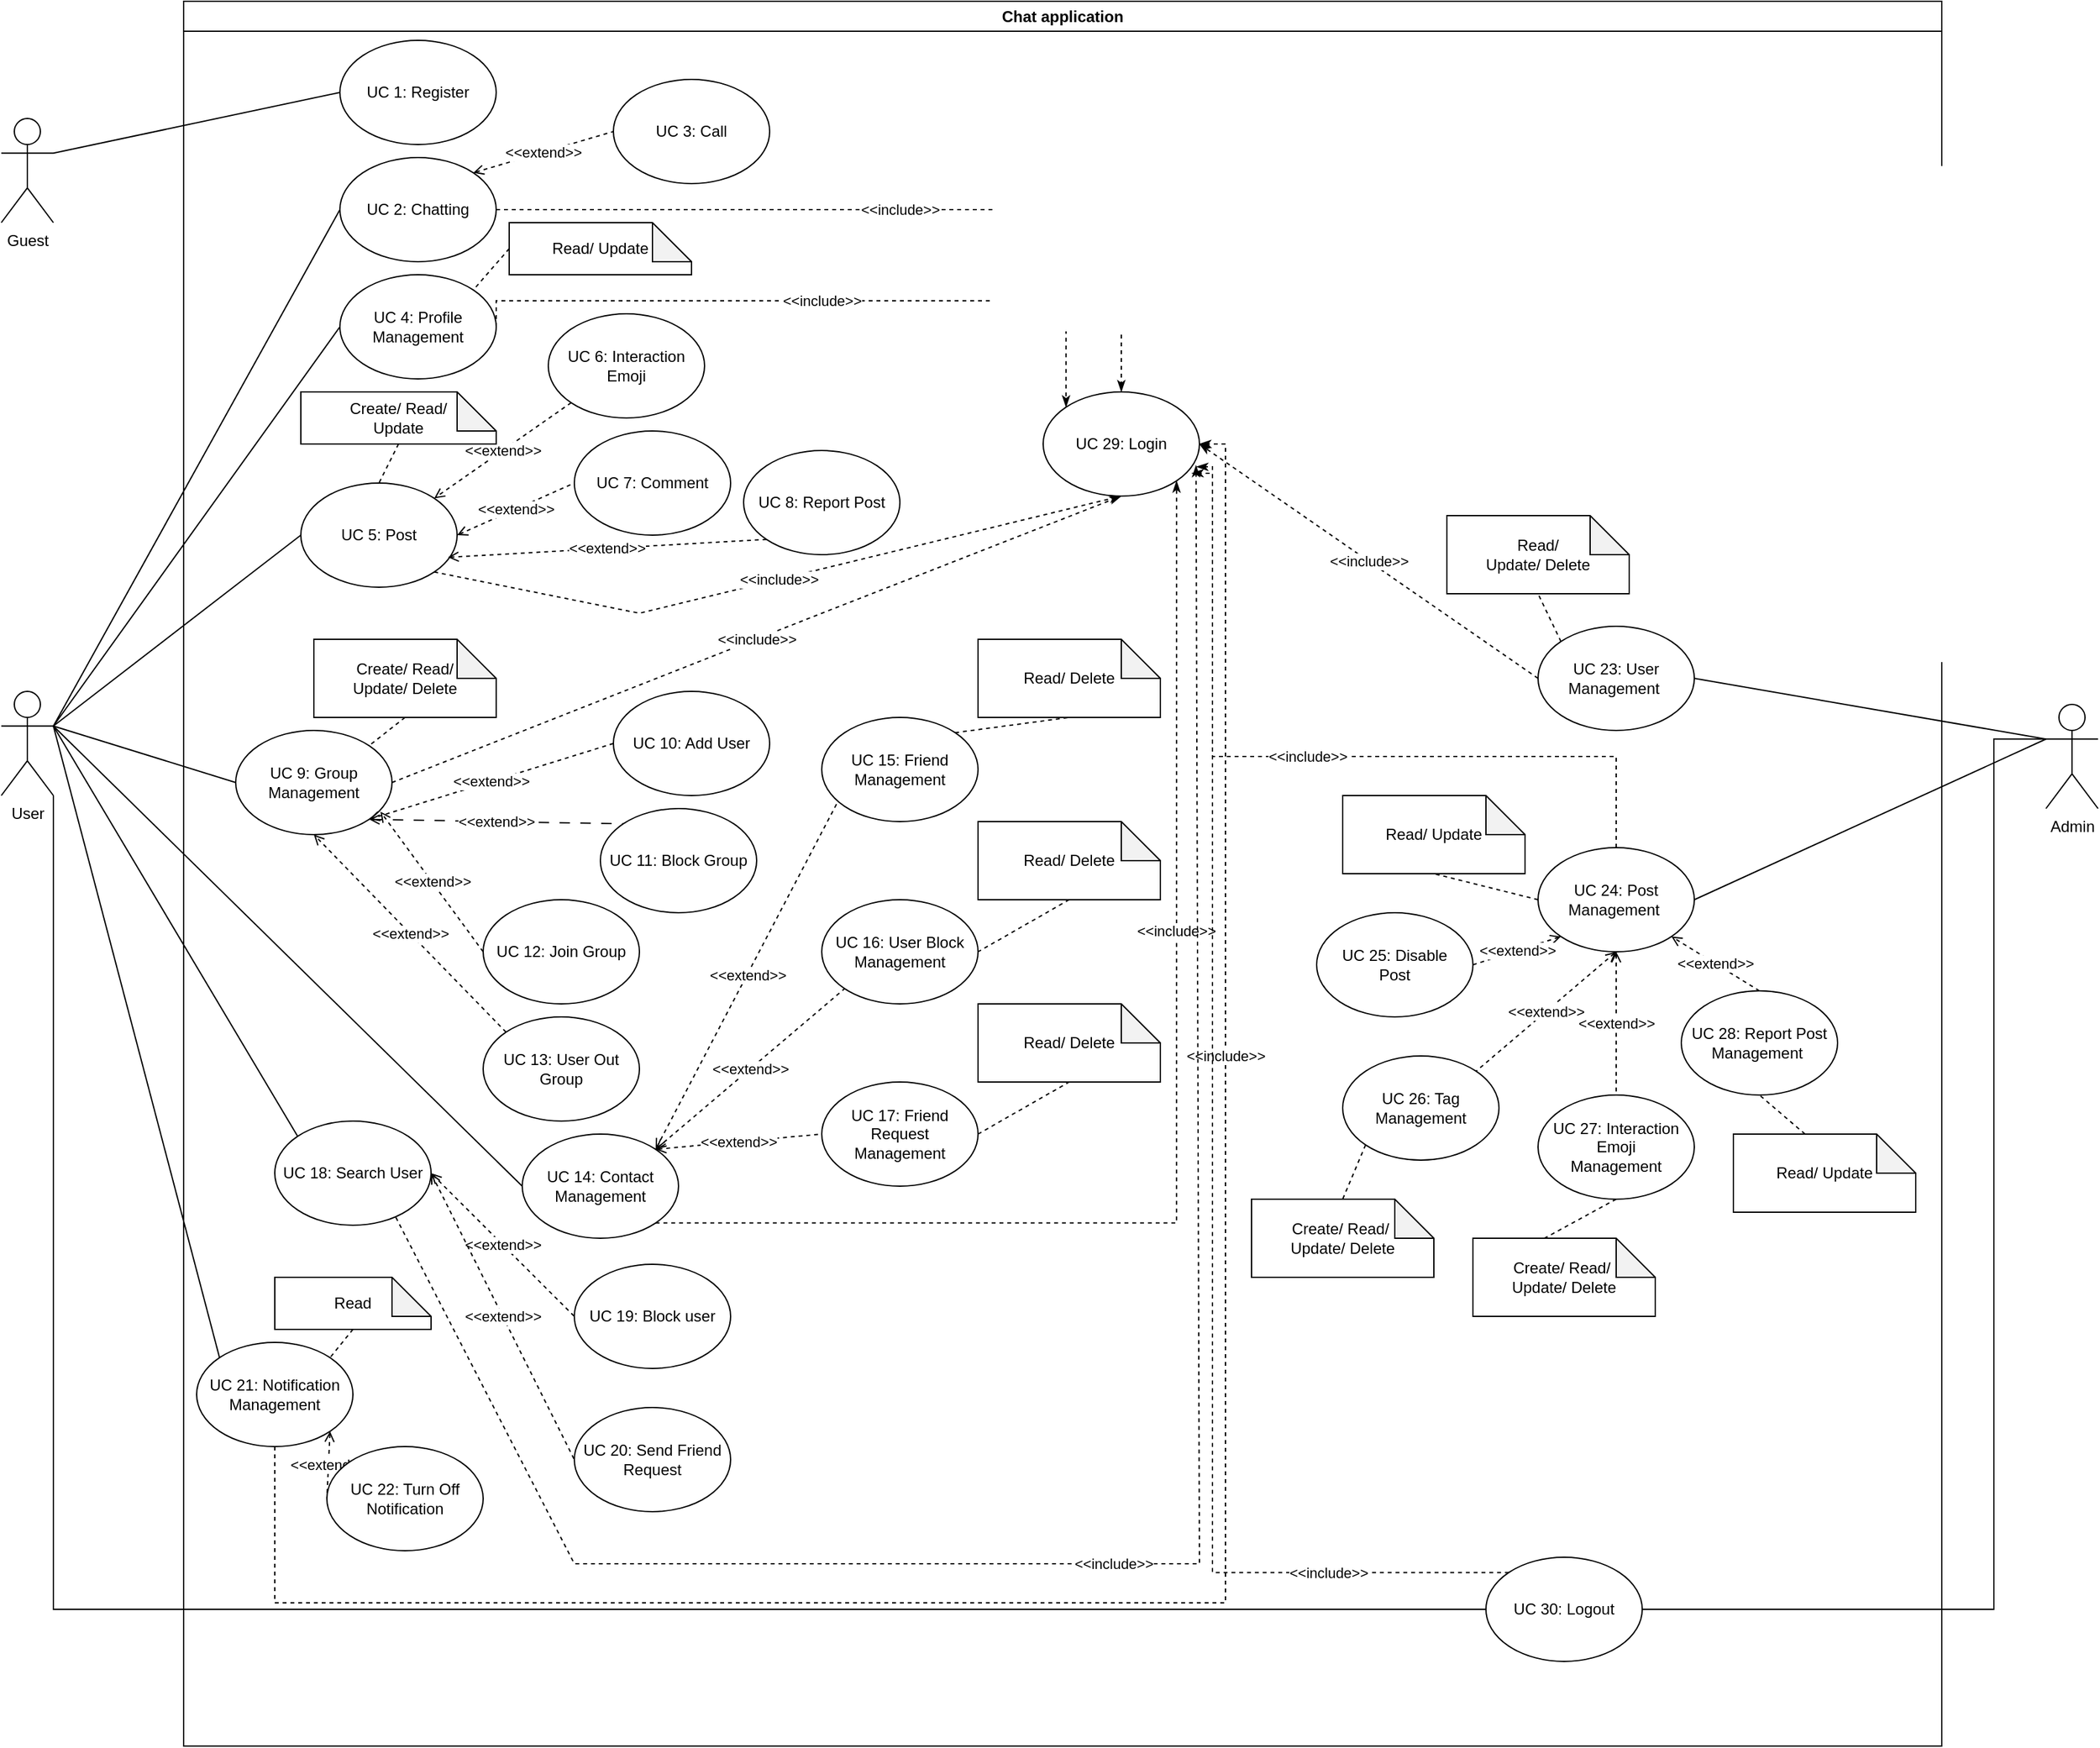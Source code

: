 <mxfile version="24.4.13" type="google">
  <diagram name="Page-1" id="Ml2--7Mu3W2QimChdIFb">
    <mxGraphModel grid="1" page="1" gridSize="10" guides="1" tooltips="1" connect="1" arrows="1" fold="1" pageScale="1" pageWidth="1100" pageHeight="850" math="0" shadow="0">
      <root>
        <mxCell id="0" />
        <mxCell id="1" parent="0" />
        <mxCell id="SbagXuu2np0MPi9SbU4o-1" value="Chat application" style="swimlane;whiteSpace=wrap;html=1;" vertex="1" parent="1">
          <mxGeometry x="150" width="1350" height="1340" as="geometry" />
        </mxCell>
        <mxCell id="SbagXuu2np0MPi9SbU4o-50" value="&amp;lt;&amp;lt;include&amp;gt;&amp;gt;" style="edgeStyle=orthogonalEdgeStyle;rounded=0;orthogonalLoop=1;jettySize=auto;html=1;exitX=1;exitY=0.5;exitDx=0;exitDy=0;entryX=0.5;entryY=0;entryDx=0;entryDy=0;endArrow=classicThin;endFill=1;dashed=1;" edge="1" parent="SbagXuu2np0MPi9SbU4o-1" source="SbagXuu2np0MPi9SbU4o-21" target="SbagXuu2np0MPi9SbU4o-22">
          <mxGeometry relative="1" as="geometry">
            <Array as="points">
              <mxPoint x="720" y="160" />
            </Array>
          </mxGeometry>
        </mxCell>
        <mxCell id="hNtI-ByKM4GzrUsuOYWx-9" value="&amp;lt;&amp;lt;extend&amp;gt;&amp;gt;" style="rounded=0;orthogonalLoop=1;jettySize=auto;html=1;exitX=1;exitY=0;exitDx=0;exitDy=0;entryX=0;entryY=0.5;entryDx=0;entryDy=0;dashed=1;startArrow=open;startFill=0;endArrow=none;endFill=0;" edge="1" parent="SbagXuu2np0MPi9SbU4o-1" source="SbagXuu2np0MPi9SbU4o-21" target="hNtI-ByKM4GzrUsuOYWx-8">
          <mxGeometry relative="1" as="geometry" />
        </mxCell>
        <mxCell id="SbagXuu2np0MPi9SbU4o-21" value="UC 2: Chatting" style="ellipse;whiteSpace=wrap;html=1;" vertex="1" parent="SbagXuu2np0MPi9SbU4o-1">
          <mxGeometry x="120" y="120" width="120" height="80" as="geometry" />
        </mxCell>
        <mxCell id="SbagXuu2np0MPi9SbU4o-22" value="UC 29: Login" style="ellipse;whiteSpace=wrap;html=1;" vertex="1" parent="SbagXuu2np0MPi9SbU4o-1">
          <mxGeometry x="660" y="300" width="120" height="80" as="geometry" />
        </mxCell>
        <mxCell id="SbagXuu2np0MPi9SbU4o-23" value="UC 20: Send Friend&lt;div&gt;Request&lt;/div&gt;" style="ellipse;whiteSpace=wrap;html=1;" vertex="1" parent="SbagXuu2np0MPi9SbU4o-1">
          <mxGeometry x="300" y="1080" width="120" height="80" as="geometry" />
        </mxCell>
        <mxCell id="SbagXuu2np0MPi9SbU4o-25" value="UC 1: Register" style="ellipse;whiteSpace=wrap;html=1;" vertex="1" parent="SbagXuu2np0MPi9SbU4o-1">
          <mxGeometry x="120" y="30" width="120" height="80" as="geometry" />
        </mxCell>
        <mxCell id="SbagXuu2np0MPi9SbU4o-35" value="&amp;lt;&amp;lt;extend&amp;gt;&amp;gt;" style="rounded=0;orthogonalLoop=1;jettySize=auto;html=1;exitX=1;exitY=0.5;exitDx=0;exitDy=0;entryX=0;entryY=0.5;entryDx=0;entryDy=0;startArrow=open;startFill=0;endArrow=none;endFill=0;dashed=1;" edge="1" parent="SbagXuu2np0MPi9SbU4o-1" source="SbagXuu2np0MPi9SbU4o-26" target="SbagXuu2np0MPi9SbU4o-27">
          <mxGeometry relative="1" as="geometry" />
        </mxCell>
        <mxCell id="SbagXuu2np0MPi9SbU4o-49" value="&amp;lt;&amp;lt;include&amp;gt;&amp;gt;" style="rounded=0;orthogonalLoop=1;jettySize=auto;html=1;exitX=1;exitY=1;exitDx=0;exitDy=0;entryX=0.5;entryY=1;entryDx=0;entryDy=0;endArrow=classicThin;endFill=1;dashed=1;" edge="1" parent="SbagXuu2np0MPi9SbU4o-1" source="SbagXuu2np0MPi9SbU4o-26" target="SbagXuu2np0MPi9SbU4o-22">
          <mxGeometry relative="1" as="geometry">
            <Array as="points">
              <mxPoint x="350" y="470" />
            </Array>
          </mxGeometry>
        </mxCell>
        <mxCell id="SbagXuu2np0MPi9SbU4o-26" value="UC 5: Post" style="ellipse;whiteSpace=wrap;html=1;" vertex="1" parent="SbagXuu2np0MPi9SbU4o-1">
          <mxGeometry x="90" y="370" width="120" height="80" as="geometry" />
        </mxCell>
        <mxCell id="SbagXuu2np0MPi9SbU4o-27" value="UC 7: Comment" style="ellipse;whiteSpace=wrap;html=1;" vertex="1" parent="SbagXuu2np0MPi9SbU4o-1">
          <mxGeometry x="300" y="330" width="120" height="80" as="geometry" />
        </mxCell>
        <mxCell id="SbagXuu2np0MPi9SbU4o-28" value="UC 19: Block user" style="ellipse;whiteSpace=wrap;html=1;" vertex="1" parent="SbagXuu2np0MPi9SbU4o-1">
          <mxGeometry x="300" y="970" width="120" height="80" as="geometry" />
        </mxCell>
        <mxCell id="SbagXuu2np0MPi9SbU4o-36" value="&amp;lt;&amp;lt;extend&amp;gt;&amp;gt;" style="rounded=0;orthogonalLoop=1;jettySize=auto;html=1;exitX=1;exitY=0.5;exitDx=0;exitDy=0;entryX=0;entryY=0.5;entryDx=0;entryDy=0;endArrow=none;endFill=0;startArrow=open;startFill=0;dashed=1;" edge="1" parent="SbagXuu2np0MPi9SbU4o-1" source="SbagXuu2np0MPi9SbU4o-53" target="SbagXuu2np0MPi9SbU4o-28">
          <mxGeometry relative="1" as="geometry" />
        </mxCell>
        <mxCell id="SbagXuu2np0MPi9SbU4o-37" value="&amp;lt;&amp;lt;extend&amp;gt;&amp;gt;" style="rounded=0;orthogonalLoop=1;jettySize=auto;html=1;exitX=1;exitY=0.5;exitDx=0;exitDy=0;entryX=0;entryY=0.5;entryDx=0;entryDy=0;endArrow=none;endFill=0;dashed=1;startArrow=open;startFill=0;" edge="1" parent="SbagXuu2np0MPi9SbU4o-1" source="SbagXuu2np0MPi9SbU4o-53" target="SbagXuu2np0MPi9SbU4o-23">
          <mxGeometry relative="1" as="geometry" />
        </mxCell>
        <mxCell id="hNtI-ByKM4GzrUsuOYWx-21" value="&amp;lt;&amp;lt;extend&amp;gt;&amp;gt;" style="rounded=0;orthogonalLoop=1;jettySize=auto;html=1;exitX=1;exitY=0;exitDx=0;exitDy=0;entryX=0;entryY=0.5;entryDx=0;entryDy=0;dashed=1;endArrow=none;endFill=0;startArrow=open;startFill=0;" edge="1" parent="SbagXuu2np0MPi9SbU4o-1" source="SbagXuu2np0MPi9SbU4o-29" target="hNtI-ByKM4GzrUsuOYWx-2">
          <mxGeometry relative="1" as="geometry" />
        </mxCell>
        <mxCell id="hNtI-ByKM4GzrUsuOYWx-22" value="&amp;lt;&amp;lt;extend&amp;gt;&amp;gt;" style="rounded=0;orthogonalLoop=1;jettySize=auto;html=1;exitX=1;exitY=0;exitDx=0;exitDy=0;entryX=0;entryY=1;entryDx=0;entryDy=0;endArrow=none;endFill=0;dashed=1;startArrow=open;startFill=0;" edge="1" parent="SbagXuu2np0MPi9SbU4o-1" source="SbagXuu2np0MPi9SbU4o-29" target="hNtI-ByKM4GzrUsuOYWx-3">
          <mxGeometry relative="1" as="geometry" />
        </mxCell>
        <mxCell id="hNtI-ByKM4GzrUsuOYWx-37" value="&amp;lt;&amp;lt;include&amp;gt;&amp;gt;" style="edgeStyle=orthogonalEdgeStyle;rounded=0;orthogonalLoop=1;jettySize=auto;html=1;exitX=1;exitY=1;exitDx=0;exitDy=0;entryX=1;entryY=1;entryDx=0;entryDy=0;dashed=1;endArrow=classicThin;endFill=1;" edge="1" parent="SbagXuu2np0MPi9SbU4o-1" source="SbagXuu2np0MPi9SbU4o-29" target="SbagXuu2np0MPi9SbU4o-22">
          <mxGeometry x="0.287" relative="1" as="geometry">
            <Array as="points">
              <mxPoint x="762" y="938" />
            </Array>
            <mxPoint as="offset" />
          </mxGeometry>
        </mxCell>
        <mxCell id="SbagXuu2np0MPi9SbU4o-29" value="UC 14: Contact&lt;div&gt;Management&lt;/div&gt;" style="ellipse;whiteSpace=wrap;html=1;" vertex="1" parent="SbagXuu2np0MPi9SbU4o-1">
          <mxGeometry x="260" y="870" width="120" height="80" as="geometry" />
        </mxCell>
        <mxCell id="SbagXuu2np0MPi9SbU4o-39" value="&amp;lt;&amp;lt;extend&amp;gt;&amp;gt;" style="rounded=0;orthogonalLoop=1;jettySize=auto;html=1;exitX=0;exitY=1;exitDx=0;exitDy=0;entryX=1;entryY=0;entryDx=0;entryDy=0;startArrow=none;startFill=0;endArrow=open;endFill=0;dashed=1;" edge="1" parent="SbagXuu2np0MPi9SbU4o-1" source="SbagXuu2np0MPi9SbU4o-38" target="SbagXuu2np0MPi9SbU4o-26">
          <mxGeometry relative="1" as="geometry" />
        </mxCell>
        <mxCell id="SbagXuu2np0MPi9SbU4o-38" value="UC 6: Interaction Emoji" style="ellipse;whiteSpace=wrap;html=1;" vertex="1" parent="SbagXuu2np0MPi9SbU4o-1">
          <mxGeometry x="280" y="240" width="120" height="80" as="geometry" />
        </mxCell>
        <mxCell id="SbagXuu2np0MPi9SbU4o-51" value="&amp;lt;&amp;lt;include&amp;gt;&amp;gt;" style="edgeStyle=orthogonalEdgeStyle;rounded=0;orthogonalLoop=1;jettySize=auto;html=1;exitX=1;exitY=0.5;exitDx=0;exitDy=0;entryX=0;entryY=0;entryDx=0;entryDy=0;dashed=1;endArrow=classicThin;endFill=1;" edge="1" parent="SbagXuu2np0MPi9SbU4o-1" source="SbagXuu2np0MPi9SbU4o-42" target="SbagXuu2np0MPi9SbU4o-22">
          <mxGeometry relative="1" as="geometry">
            <Array as="points">
              <mxPoint x="240" y="230" />
              <mxPoint x="678" y="230" />
            </Array>
          </mxGeometry>
        </mxCell>
        <mxCell id="SbagXuu2np0MPi9SbU4o-42" value="&lt;div&gt;UC 4: Profile&lt;/div&gt;&lt;div&gt;Management&lt;/div&gt;" style="ellipse;whiteSpace=wrap;html=1;" vertex="1" parent="SbagXuu2np0MPi9SbU4o-1">
          <mxGeometry x="120" y="210" width="120" height="80" as="geometry" />
        </mxCell>
        <mxCell id="SbagXuu2np0MPi9SbU4o-53" value="UC 18: Search User" style="ellipse;whiteSpace=wrap;html=1;" vertex="1" parent="SbagXuu2np0MPi9SbU4o-1">
          <mxGeometry x="70" y="860" width="120" height="80" as="geometry" />
        </mxCell>
        <mxCell id="SbagXuu2np0MPi9SbU4o-68" value="&amp;lt;&amp;lt;extend&amp;gt;&amp;gt;" style="rounded=0;orthogonalLoop=1;jettySize=auto;html=1;exitX=1;exitY=1;exitDx=0;exitDy=0;entryX=0;entryY=0;entryDx=0;entryDy=0;dashed=1;dashPattern=8 8;endArrow=none;endFill=0;startArrow=open;startFill=0;" edge="1" parent="SbagXuu2np0MPi9SbU4o-1" source="SbagXuu2np0MPi9SbU4o-62" target="SbagXuu2np0MPi9SbU4o-65">
          <mxGeometry relative="1" as="geometry" />
        </mxCell>
        <mxCell id="hNtI-ByKM4GzrUsuOYWx-36" value="&amp;lt;&amp;lt;include&amp;gt;&amp;gt;" style="rounded=0;orthogonalLoop=1;jettySize=auto;html=1;exitX=1;exitY=0.5;exitDx=0;exitDy=0;entryX=0.5;entryY=1;entryDx=0;entryDy=0;dashed=1;endArrow=classicThin;endFill=1;" edge="1" parent="SbagXuu2np0MPi9SbU4o-1" source="SbagXuu2np0MPi9SbU4o-62" target="SbagXuu2np0MPi9SbU4o-22">
          <mxGeometry relative="1" as="geometry">
            <Array as="points">
              <mxPoint x="490" y="470" />
            </Array>
          </mxGeometry>
        </mxCell>
        <mxCell id="SbagXuu2np0MPi9SbU4o-62" value="UC 9: Group&lt;div&gt;Management&lt;/div&gt;" style="ellipse;whiteSpace=wrap;html=1;" vertex="1" parent="SbagXuu2np0MPi9SbU4o-1">
          <mxGeometry x="40" y="560" width="120" height="80" as="geometry" />
        </mxCell>
        <mxCell id="SbagXuu2np0MPi9SbU4o-65" value="UC 11: Block Group" style="ellipse;whiteSpace=wrap;html=1;" vertex="1" parent="SbagXuu2np0MPi9SbU4o-1">
          <mxGeometry x="320" y="620" width="120" height="80" as="geometry" />
        </mxCell>
        <mxCell id="hNtI-ByKM4GzrUsuOYWx-1" value="UC 15: Friend&lt;div&gt;Management&lt;/div&gt;" style="ellipse;whiteSpace=wrap;html=1;" vertex="1" parent="SbagXuu2np0MPi9SbU4o-1">
          <mxGeometry x="490" y="550" width="120" height="80" as="geometry" />
        </mxCell>
        <mxCell id="hNtI-ByKM4GzrUsuOYWx-2" value="UC 17: Friend Request&lt;div&gt;Management&lt;/div&gt;" style="ellipse;whiteSpace=wrap;html=1;" vertex="1" parent="SbagXuu2np0MPi9SbU4o-1">
          <mxGeometry x="490" y="830" width="120" height="80" as="geometry" />
        </mxCell>
        <mxCell id="hNtI-ByKM4GzrUsuOYWx-3" value="UC 16: User Block&lt;div&gt;Management&lt;/div&gt;" style="ellipse;whiteSpace=wrap;html=1;" vertex="1" parent="SbagXuu2np0MPi9SbU4o-1">
          <mxGeometry x="490" y="690" width="120" height="80" as="geometry" />
        </mxCell>
        <mxCell id="hNtI-ByKM4GzrUsuOYWx-5" value="&amp;lt;&amp;lt;extend&amp;gt;&amp;gt;" style="rounded=0;orthogonalLoop=1;jettySize=auto;html=1;exitX=0;exitY=0.5;exitDx=0;exitDy=0;entryX=1;entryY=1;entryDx=0;entryDy=0;endArrow=open;endFill=0;dashed=1;" edge="1" parent="SbagXuu2np0MPi9SbU4o-1" source="hNtI-ByKM4GzrUsuOYWx-4" target="SbagXuu2np0MPi9SbU4o-62">
          <mxGeometry relative="1" as="geometry" />
        </mxCell>
        <mxCell id="hNtI-ByKM4GzrUsuOYWx-4" value="UC 10: Add User" style="ellipse;whiteSpace=wrap;html=1;" vertex="1" parent="SbagXuu2np0MPi9SbU4o-1">
          <mxGeometry x="330" y="530" width="120" height="80" as="geometry" />
        </mxCell>
        <mxCell id="hNtI-ByKM4GzrUsuOYWx-7" style="rounded=0;orthogonalLoop=1;jettySize=auto;html=1;exitX=0.5;exitY=1;exitDx=0;exitDy=0;exitPerimeter=0;entryX=1;entryY=0;entryDx=0;entryDy=0;endArrow=none;endFill=0;dashed=1;" edge="1" parent="SbagXuu2np0MPi9SbU4o-1" source="hNtI-ByKM4GzrUsuOYWx-6" target="SbagXuu2np0MPi9SbU4o-62">
          <mxGeometry relative="1" as="geometry" />
        </mxCell>
        <mxCell id="hNtI-ByKM4GzrUsuOYWx-6" value="Create/ Read/&lt;div&gt;Update/ Delete&lt;/div&gt;" style="shape=note;whiteSpace=wrap;html=1;backgroundOutline=1;darkOpacity=0.05;" vertex="1" parent="SbagXuu2np0MPi9SbU4o-1">
          <mxGeometry x="100" y="490" width="140" height="60" as="geometry" />
        </mxCell>
        <mxCell id="hNtI-ByKM4GzrUsuOYWx-8" value="UC 3: Call" style="ellipse;whiteSpace=wrap;html=1;" vertex="1" parent="SbagXuu2np0MPi9SbU4o-1">
          <mxGeometry x="330" y="60" width="120" height="80" as="geometry" />
        </mxCell>
        <mxCell id="hNtI-ByKM4GzrUsuOYWx-11" value="&amp;lt;&amp;lt;extend&amp;gt;&amp;gt;" style="rounded=0;orthogonalLoop=1;jettySize=auto;html=1;exitX=0;exitY=0.5;exitDx=0;exitDy=0;dashed=1;entryX=0.926;entryY=0.779;entryDx=0;entryDy=0;entryPerimeter=0;endArrow=open;endFill=0;" edge="1" parent="SbagXuu2np0MPi9SbU4o-1" source="hNtI-ByKM4GzrUsuOYWx-10" target="SbagXuu2np0MPi9SbU4o-62">
          <mxGeometry relative="1" as="geometry">
            <mxPoint x="150" y="630" as="targetPoint" />
          </mxGeometry>
        </mxCell>
        <mxCell id="hNtI-ByKM4GzrUsuOYWx-10" value="UC 12: Join Group" style="ellipse;whiteSpace=wrap;html=1;" vertex="1" parent="SbagXuu2np0MPi9SbU4o-1">
          <mxGeometry x="230" y="690" width="120" height="80" as="geometry" />
        </mxCell>
        <mxCell id="hNtI-ByKM4GzrUsuOYWx-25" value="&amp;lt;&amp;lt;extend&amp;gt;&amp;gt;" style="rounded=0;orthogonalLoop=1;jettySize=auto;html=1;exitX=1;exitY=1;exitDx=0;exitDy=0;entryX=0;entryY=0.5;entryDx=0;entryDy=0;dashed=1;endArrow=none;endFill=0;startArrow=open;startFill=0;" edge="1" parent="SbagXuu2np0MPi9SbU4o-1" source="hNtI-ByKM4GzrUsuOYWx-14" target="hNtI-ByKM4GzrUsuOYWx-20">
          <mxGeometry relative="1" as="geometry" />
        </mxCell>
        <mxCell id="hNtI-ByKM4GzrUsuOYWx-38" value="&amp;lt;&amp;lt;include&amp;gt;&amp;gt;" style="edgeStyle=orthogonalEdgeStyle;rounded=0;orthogonalLoop=1;jettySize=auto;html=1;exitX=0.5;exitY=1;exitDx=0;exitDy=0;entryX=1;entryY=0.5;entryDx=0;entryDy=0;dashed=1;endArrow=classicThin;endFill=1;" edge="1" parent="SbagXuu2np0MPi9SbU4o-1" source="hNtI-ByKM4GzrUsuOYWx-14" target="SbagXuu2np0MPi9SbU4o-22">
          <mxGeometry x="0.443" relative="1" as="geometry">
            <Array as="points">
              <mxPoint x="70" y="1230" />
              <mxPoint x="800" y="1230" />
              <mxPoint x="800" y="340" />
            </Array>
            <mxPoint as="offset" />
          </mxGeometry>
        </mxCell>
        <mxCell id="hNtI-ByKM4GzrUsuOYWx-14" value="&lt;div&gt;UC 21: Notification Management&lt;/div&gt;" style="ellipse;whiteSpace=wrap;html=1;" vertex="1" parent="SbagXuu2np0MPi9SbU4o-1">
          <mxGeometry x="10" y="1030" width="120" height="80" as="geometry" />
        </mxCell>
        <mxCell id="hNtI-ByKM4GzrUsuOYWx-17" style="rounded=0;orthogonalLoop=1;jettySize=auto;html=1;exitX=0.5;exitY=1;exitDx=0;exitDy=0;exitPerimeter=0;entryX=0.5;entryY=0;entryDx=0;entryDy=0;dashed=1;endArrow=none;endFill=0;" edge="1" parent="SbagXuu2np0MPi9SbU4o-1" source="hNtI-ByKM4GzrUsuOYWx-16" target="SbagXuu2np0MPi9SbU4o-26">
          <mxGeometry relative="1" as="geometry" />
        </mxCell>
        <mxCell id="hNtI-ByKM4GzrUsuOYWx-16" value="Create/ Read/&lt;div&gt;&lt;span style=&quot;background-color: initial;&quot;&gt;Update&lt;/span&gt;&lt;/div&gt;" style="shape=note;whiteSpace=wrap;html=1;backgroundOutline=1;darkOpacity=0.05;align=center;" vertex="1" parent="SbagXuu2np0MPi9SbU4o-1">
          <mxGeometry x="90" y="300" width="150" height="40" as="geometry" />
        </mxCell>
        <mxCell id="hNtI-ByKM4GzrUsuOYWx-19" style="rounded=0;orthogonalLoop=1;jettySize=auto;html=1;exitX=0;exitY=0.5;exitDx=0;exitDy=0;exitPerimeter=0;entryX=1;entryY=0;entryDx=0;entryDy=0;dashed=1;endArrow=none;endFill=0;" edge="1" parent="SbagXuu2np0MPi9SbU4o-1" source="hNtI-ByKM4GzrUsuOYWx-18" target="SbagXuu2np0MPi9SbU4o-42">
          <mxGeometry relative="1" as="geometry" />
        </mxCell>
        <mxCell id="hNtI-ByKM4GzrUsuOYWx-18" value="Read/&amp;nbsp;&lt;span style=&quot;background-color: initial;&quot;&gt;Update&lt;/span&gt;" style="shape=note;whiteSpace=wrap;html=1;backgroundOutline=1;darkOpacity=0.05;" vertex="1" parent="SbagXuu2np0MPi9SbU4o-1">
          <mxGeometry x="250" y="170" width="140" height="40" as="geometry" />
        </mxCell>
        <mxCell id="hNtI-ByKM4GzrUsuOYWx-20" value="&lt;div&gt;UC 22: Turn Off&lt;/div&gt;&lt;div&gt;Notification&lt;/div&gt;" style="ellipse;whiteSpace=wrap;html=1;" vertex="1" parent="SbagXuu2np0MPi9SbU4o-1">
          <mxGeometry x="110" y="1110" width="120" height="80" as="geometry" />
        </mxCell>
        <mxCell id="hNtI-ByKM4GzrUsuOYWx-23" value="&amp;lt;&amp;lt;extend&amp;gt;&amp;gt;" style="rounded=0;orthogonalLoop=1;jettySize=auto;html=1;exitX=1;exitY=0;exitDx=0;exitDy=0;entryX=0.103;entryY=0.808;entryDx=0;entryDy=0;entryPerimeter=0;dashed=1;endArrow=none;endFill=0;startArrow=open;startFill=0;" edge="1" parent="SbagXuu2np0MPi9SbU4o-1" source="SbagXuu2np0MPi9SbU4o-29" target="hNtI-ByKM4GzrUsuOYWx-1">
          <mxGeometry relative="1" as="geometry" />
        </mxCell>
        <mxCell id="hNtI-ByKM4GzrUsuOYWx-26" style="rounded=0;orthogonalLoop=1;jettySize=auto;html=1;exitX=0.5;exitY=1;exitDx=0;exitDy=0;exitPerimeter=0;entryX=1;entryY=0;entryDx=0;entryDy=0;dashed=1;endArrow=none;endFill=0;" edge="1" parent="SbagXuu2np0MPi9SbU4o-1" source="hNtI-ByKM4GzrUsuOYWx-24" target="hNtI-ByKM4GzrUsuOYWx-14">
          <mxGeometry relative="1" as="geometry" />
        </mxCell>
        <mxCell id="hNtI-ByKM4GzrUsuOYWx-24" value="Read" style="shape=note;whiteSpace=wrap;html=1;backgroundOutline=1;darkOpacity=0.05;" vertex="1" parent="SbagXuu2np0MPi9SbU4o-1">
          <mxGeometry x="70" y="980" width="120" height="40" as="geometry" />
        </mxCell>
        <mxCell id="hNtI-ByKM4GzrUsuOYWx-28" value="Read/&amp;nbsp;&lt;span style=&quot;background-color: initial;&quot;&gt;Delete&lt;/span&gt;" style="shape=note;whiteSpace=wrap;html=1;backgroundOutline=1;darkOpacity=0.05;" vertex="1" parent="SbagXuu2np0MPi9SbU4o-1">
          <mxGeometry x="610" y="490" width="140" height="60" as="geometry" />
        </mxCell>
        <mxCell id="hNtI-ByKM4GzrUsuOYWx-29" style="rounded=0;orthogonalLoop=1;jettySize=auto;html=1;exitX=1;exitY=0;exitDx=0;exitDy=0;entryX=0.5;entryY=1;entryDx=0;entryDy=0;entryPerimeter=0;dashed=1;endArrow=none;endFill=0;" edge="1" parent="SbagXuu2np0MPi9SbU4o-1" source="hNtI-ByKM4GzrUsuOYWx-1" target="hNtI-ByKM4GzrUsuOYWx-28">
          <mxGeometry relative="1" as="geometry" />
        </mxCell>
        <mxCell id="hNtI-ByKM4GzrUsuOYWx-31" style="rounded=0;orthogonalLoop=1;jettySize=auto;html=1;exitX=0.5;exitY=1;exitDx=0;exitDy=0;exitPerimeter=0;entryX=1;entryY=0.5;entryDx=0;entryDy=0;dashed=1;endArrow=none;endFill=0;" edge="1" parent="SbagXuu2np0MPi9SbU4o-1" source="hNtI-ByKM4GzrUsuOYWx-30" target="hNtI-ByKM4GzrUsuOYWx-3">
          <mxGeometry relative="1" as="geometry" />
        </mxCell>
        <mxCell id="hNtI-ByKM4GzrUsuOYWx-30" value="Read/&amp;nbsp;&lt;span style=&quot;background-color: initial;&quot;&gt;Delete&lt;/span&gt;" style="shape=note;whiteSpace=wrap;html=1;backgroundOutline=1;darkOpacity=0.05;" vertex="1" parent="SbagXuu2np0MPi9SbU4o-1">
          <mxGeometry x="610" y="630" width="140" height="60" as="geometry" />
        </mxCell>
        <mxCell id="hNtI-ByKM4GzrUsuOYWx-32" value="Read/&amp;nbsp;&lt;span style=&quot;background-color: initial;&quot;&gt;Delete&lt;/span&gt;" style="shape=note;whiteSpace=wrap;html=1;backgroundOutline=1;darkOpacity=0.05;" vertex="1" parent="SbagXuu2np0MPi9SbU4o-1">
          <mxGeometry x="610" y="770" width="140" height="60" as="geometry" />
        </mxCell>
        <mxCell id="hNtI-ByKM4GzrUsuOYWx-33" style="rounded=0;orthogonalLoop=1;jettySize=auto;html=1;exitX=1;exitY=0.5;exitDx=0;exitDy=0;entryX=0.5;entryY=1;entryDx=0;entryDy=0;entryPerimeter=0;dashed=1;endArrow=none;endFill=0;" edge="1" parent="SbagXuu2np0MPi9SbU4o-1" source="hNtI-ByKM4GzrUsuOYWx-2" target="hNtI-ByKM4GzrUsuOYWx-32">
          <mxGeometry relative="1" as="geometry" />
        </mxCell>
        <mxCell id="hNtI-ByKM4GzrUsuOYWx-40" value="&amp;lt;&amp;lt;include&amp;gt;&amp;gt;" style="rounded=0;orthogonalLoop=1;jettySize=auto;html=1;exitX=0.775;exitY=0.925;exitDx=0;exitDy=0;entryX=0.978;entryY=0.705;entryDx=0;entryDy=0;entryPerimeter=0;elbow=vertical;dashed=1;endArrow=classicThin;endFill=1;exitPerimeter=0;" edge="1" parent="SbagXuu2np0MPi9SbU4o-1" source="SbagXuu2np0MPi9SbU4o-53" target="SbagXuu2np0MPi9SbU4o-22">
          <mxGeometry x="-0.121" relative="1" as="geometry">
            <Array as="points">
              <mxPoint x="300" y="1200" />
              <mxPoint x="540" y="1200" />
              <mxPoint x="780" y="1200" />
            </Array>
            <mxPoint as="offset" />
          </mxGeometry>
        </mxCell>
        <mxCell id="hNtI-ByKM4GzrUsuOYWx-54" value="&amp;lt;&amp;lt;include&amp;gt;&amp;gt;" style="rounded=0;orthogonalLoop=1;jettySize=auto;html=1;exitX=0;exitY=0.5;exitDx=0;exitDy=0;entryX=1;entryY=0.5;entryDx=0;entryDy=0;dashed=1;endArrow=classicThin;endFill=1;" edge="1" parent="SbagXuu2np0MPi9SbU4o-1" source="hNtI-ByKM4GzrUsuOYWx-43" target="SbagXuu2np0MPi9SbU4o-22">
          <mxGeometry relative="1" as="geometry" />
        </mxCell>
        <mxCell id="hNtI-ByKM4GzrUsuOYWx-43" value="UC 23: User Management&amp;nbsp;" style="ellipse;whiteSpace=wrap;html=1;" vertex="1" parent="SbagXuu2np0MPi9SbU4o-1">
          <mxGeometry x="1040" y="480" width="120" height="80" as="geometry" />
        </mxCell>
        <mxCell id="a31smsUoEEwaKLFx54xg-74" value="&amp;lt;&amp;lt;extend&amp;gt;&amp;gt;" style="rounded=0;orthogonalLoop=1;jettySize=auto;html=1;exitX=0.5;exitY=1;exitDx=0;exitDy=0;entryX=1;entryY=0;entryDx=0;entryDy=0;dashed=1;endArrow=none;endFill=0;startArrow=open;startFill=0;" edge="1" parent="SbagXuu2np0MPi9SbU4o-1" source="hNtI-ByKM4GzrUsuOYWx-44" target="a31smsUoEEwaKLFx54xg-73">
          <mxGeometry relative="1" as="geometry" />
        </mxCell>
        <mxCell id="hNtI-ByKM4GzrUsuOYWx-44" value="UC 24: Post Management&amp;nbsp;" style="ellipse;whiteSpace=wrap;html=1;" vertex="1" parent="SbagXuu2np0MPi9SbU4o-1">
          <mxGeometry x="1040" y="650" width="120" height="80" as="geometry" />
        </mxCell>
        <mxCell id="hNtI-ByKM4GzrUsuOYWx-45" value="&lt;div&gt;Read/ Update&lt;/div&gt;" style="shape=note;whiteSpace=wrap;html=1;backgroundOutline=1;darkOpacity=0.05;" vertex="1" parent="SbagXuu2np0MPi9SbU4o-1">
          <mxGeometry x="890" y="610" width="140" height="60" as="geometry" />
        </mxCell>
        <mxCell id="hNtI-ByKM4GzrUsuOYWx-46" style="rounded=0;orthogonalLoop=1;jettySize=auto;html=1;exitX=0;exitY=0.5;exitDx=0;exitDy=0;entryX=0.5;entryY=1;entryDx=0;entryDy=0;entryPerimeter=0;dashed=1;endArrow=none;endFill=0;" edge="1" parent="SbagXuu2np0MPi9SbU4o-1" source="hNtI-ByKM4GzrUsuOYWx-44" target="hNtI-ByKM4GzrUsuOYWx-45">
          <mxGeometry relative="1" as="geometry" />
        </mxCell>
        <mxCell id="hNtI-ByKM4GzrUsuOYWx-48" value="&amp;lt;&amp;lt;extend&amp;gt;&amp;gt;" style="rounded=0;orthogonalLoop=1;jettySize=auto;html=1;exitX=1;exitY=0.5;exitDx=0;exitDy=0;entryX=0;entryY=1;entryDx=0;entryDy=0;startArrow=none;startFill=0;endArrow=open;endFill=0;dashed=1;" edge="1" parent="SbagXuu2np0MPi9SbU4o-1" source="hNtI-ByKM4GzrUsuOYWx-47" target="hNtI-ByKM4GzrUsuOYWx-44">
          <mxGeometry relative="1" as="geometry" />
        </mxCell>
        <mxCell id="hNtI-ByKM4GzrUsuOYWx-47" value="UC 25: Disable&lt;div&gt;Post&lt;/div&gt;" style="ellipse;whiteSpace=wrap;html=1;" vertex="1" parent="SbagXuu2np0MPi9SbU4o-1">
          <mxGeometry x="870" y="700" width="120" height="80" as="geometry" />
        </mxCell>
        <mxCell id="hNtI-ByKM4GzrUsuOYWx-49" value="Read/&lt;div&gt;Update/ Delete&lt;/div&gt;" style="shape=note;whiteSpace=wrap;html=1;backgroundOutline=1;darkOpacity=0.05;" vertex="1" parent="SbagXuu2np0MPi9SbU4o-1">
          <mxGeometry x="970" y="395" width="140" height="60" as="geometry" />
        </mxCell>
        <mxCell id="hNtI-ByKM4GzrUsuOYWx-50" style="rounded=0;orthogonalLoop=1;jettySize=auto;html=1;exitX=0;exitY=0;exitDx=0;exitDy=0;entryX=0.5;entryY=1;entryDx=0;entryDy=0;entryPerimeter=0;endArrow=none;endFill=0;dashed=1;" edge="1" parent="SbagXuu2np0MPi9SbU4o-1" source="hNtI-ByKM4GzrUsuOYWx-43" target="hNtI-ByKM4GzrUsuOYWx-49">
          <mxGeometry relative="1" as="geometry" />
        </mxCell>
        <mxCell id="hNtI-ByKM4GzrUsuOYWx-53" value="&amp;lt;&amp;lt;include&amp;gt;&amp;gt;" style="edgeStyle=orthogonalEdgeStyle;rounded=0;orthogonalLoop=1;jettySize=auto;html=1;exitX=0.5;exitY=0;exitDx=0;exitDy=0;entryX=0.981;entryY=0.719;entryDx=0;entryDy=0;entryPerimeter=0;endArrow=classicThin;endFill=1;dashed=1;" edge="1" parent="SbagXuu2np0MPi9SbU4o-1" source="hNtI-ByKM4GzrUsuOYWx-44" target="SbagXuu2np0MPi9SbU4o-22">
          <mxGeometry relative="1" as="geometry">
            <Array as="points">
              <mxPoint x="1100" y="580" />
              <mxPoint x="790" y="580" />
              <mxPoint x="790" y="358" />
            </Array>
          </mxGeometry>
        </mxCell>
        <mxCell id="LUDOWmtmK37fSjG7q1CI-3" value="&amp;lt;&amp;lt;extend&amp;gt;&amp;gt;" style="rounded=0;orthogonalLoop=1;jettySize=auto;html=1;exitX=0;exitY=0;exitDx=0;exitDy=0;entryX=0.5;entryY=1;entryDx=0;entryDy=0;dashed=1;endArrow=open;endFill=0;" edge="1" parent="SbagXuu2np0MPi9SbU4o-1" source="LUDOWmtmK37fSjG7q1CI-2" target="SbagXuu2np0MPi9SbU4o-62">
          <mxGeometry relative="1" as="geometry" />
        </mxCell>
        <mxCell id="LUDOWmtmK37fSjG7q1CI-2" value="UC 13: User Out Group" style="ellipse;whiteSpace=wrap;html=1;" vertex="1" parent="SbagXuu2np0MPi9SbU4o-1">
          <mxGeometry x="230" y="780" width="120" height="80" as="geometry" />
        </mxCell>
        <mxCell id="a31smsUoEEwaKLFx54xg-3" value="&amp;lt;&amp;lt;extend&amp;gt;&amp;gt;" style="rounded=0;orthogonalLoop=1;jettySize=auto;html=1;exitX=0;exitY=1;exitDx=0;exitDy=0;entryX=0.942;entryY=0.713;entryDx=0;entryDy=0;dashed=1;endArrow=open;endFill=0;entryPerimeter=0;" edge="1" parent="SbagXuu2np0MPi9SbU4o-1" source="a31smsUoEEwaKLFx54xg-2" target="SbagXuu2np0MPi9SbU4o-26">
          <mxGeometry relative="1" as="geometry" />
        </mxCell>
        <mxCell id="a31smsUoEEwaKLFx54xg-2" value="UC 8: Report Post" style="ellipse;whiteSpace=wrap;html=1;" vertex="1" parent="SbagXuu2np0MPi9SbU4o-1">
          <mxGeometry x="430" y="345" width="120" height="80" as="geometry" />
        </mxCell>
        <mxCell id="a31smsUoEEwaKLFx54xg-73" value="UC 26: Tag Management" style="ellipse;whiteSpace=wrap;html=1;" vertex="1" parent="SbagXuu2np0MPi9SbU4o-1">
          <mxGeometry x="890" y="810" width="120" height="80" as="geometry" />
        </mxCell>
        <mxCell id="a31smsUoEEwaKLFx54xg-75" value="&lt;div&gt;Create/ Read/&amp;nbsp;&lt;/div&gt;&lt;div&gt;Update/ Delete&lt;/div&gt;" style="shape=note;whiteSpace=wrap;html=1;backgroundOutline=1;darkOpacity=0.05;" vertex="1" parent="SbagXuu2np0MPi9SbU4o-1">
          <mxGeometry x="820" y="920" width="140" height="60" as="geometry" />
        </mxCell>
        <mxCell id="a31smsUoEEwaKLFx54xg-76" style="rounded=0;orthogonalLoop=1;jettySize=auto;html=1;exitX=0;exitY=1;exitDx=0;exitDy=0;entryX=0.5;entryY=0;entryDx=0;entryDy=0;entryPerimeter=0;dashed=1;endArrow=none;endFill=0;" edge="1" parent="SbagXuu2np0MPi9SbU4o-1" source="a31smsUoEEwaKLFx54xg-73" target="a31smsUoEEwaKLFx54xg-75">
          <mxGeometry relative="1" as="geometry" />
        </mxCell>
        <mxCell id="a31smsUoEEwaKLFx54xg-77" value="UC 27: Interaction Emoji&lt;div&gt;Management&lt;/div&gt;" style="ellipse;whiteSpace=wrap;html=1;" vertex="1" parent="SbagXuu2np0MPi9SbU4o-1">
          <mxGeometry x="1040" y="840" width="120" height="80" as="geometry" />
        </mxCell>
        <mxCell id="a31smsUoEEwaKLFx54xg-78" value="&lt;div&gt;Create/ Read/&amp;nbsp;&lt;/div&gt;&lt;div&gt;Update/ Delete&lt;/div&gt;" style="shape=note;whiteSpace=wrap;html=1;backgroundOutline=1;darkOpacity=0.05;" vertex="1" parent="SbagXuu2np0MPi9SbU4o-1">
          <mxGeometry x="990" y="950" width="140" height="60" as="geometry" />
        </mxCell>
        <mxCell id="a31smsUoEEwaKLFx54xg-79" style="rounded=0;orthogonalLoop=1;jettySize=auto;html=1;exitX=0.5;exitY=1;exitDx=0;exitDy=0;entryX=0;entryY=0;entryDx=55;entryDy=0;entryPerimeter=0;endArrow=none;endFill=0;dashed=1;" edge="1" parent="SbagXuu2np0MPi9SbU4o-1" source="a31smsUoEEwaKLFx54xg-77" target="a31smsUoEEwaKLFx54xg-78">
          <mxGeometry relative="1" as="geometry" />
        </mxCell>
        <mxCell id="a31smsUoEEwaKLFx54xg-80" value="&amp;lt;&amp;lt;extend&amp;gt;&amp;gt;" style="rounded=0;orthogonalLoop=1;jettySize=auto;html=1;exitX=0.5;exitY=1;exitDx=0;exitDy=0;entryX=0.5;entryY=0;entryDx=0;entryDy=0;dashed=1;endArrow=none;endFill=0;startArrow=open;startFill=0;" edge="1" parent="SbagXuu2np0MPi9SbU4o-1" source="hNtI-ByKM4GzrUsuOYWx-44" target="a31smsUoEEwaKLFx54xg-77">
          <mxGeometry relative="1" as="geometry">
            <mxPoint x="1110" y="740" as="sourcePoint" />
            <mxPoint x="1002" y="832" as="targetPoint" />
          </mxGeometry>
        </mxCell>
        <mxCell id="a31smsUoEEwaKLFx54xg-82" value="&amp;lt;&amp;lt;extend&amp;gt;&amp;gt;" style="rounded=0;orthogonalLoop=1;jettySize=auto;html=1;exitX=0.5;exitY=0;exitDx=0;exitDy=0;entryX=1;entryY=1;entryDx=0;entryDy=0;dashed=1;endArrow=open;endFill=0;" edge="1" parent="SbagXuu2np0MPi9SbU4o-1" source="a31smsUoEEwaKLFx54xg-81" target="hNtI-ByKM4GzrUsuOYWx-44">
          <mxGeometry relative="1" as="geometry" />
        </mxCell>
        <mxCell id="a31smsUoEEwaKLFx54xg-81" value="UC 28: Report Post Management&amp;nbsp;" style="ellipse;whiteSpace=wrap;html=1;" vertex="1" parent="SbagXuu2np0MPi9SbU4o-1">
          <mxGeometry x="1150" y="760" width="120" height="80" as="geometry" />
        </mxCell>
        <mxCell id="a31smsUoEEwaKLFx54xg-84" style="rounded=0;orthogonalLoop=1;jettySize=auto;html=1;exitX=0;exitY=0;exitDx=55;exitDy=0;exitPerimeter=0;entryX=0.5;entryY=1;entryDx=0;entryDy=0;dashed=1;endArrow=none;endFill=0;" edge="1" parent="SbagXuu2np0MPi9SbU4o-1" source="a31smsUoEEwaKLFx54xg-83" target="a31smsUoEEwaKLFx54xg-81">
          <mxGeometry relative="1" as="geometry" />
        </mxCell>
        <mxCell id="a31smsUoEEwaKLFx54xg-83" value="&lt;div&gt;Read/ Update&lt;/div&gt;" style="shape=note;whiteSpace=wrap;html=1;backgroundOutline=1;darkOpacity=0.05;" vertex="1" parent="SbagXuu2np0MPi9SbU4o-1">
          <mxGeometry x="1190" y="870" width="140" height="60" as="geometry" />
        </mxCell>
        <mxCell id="2xw7xVnQy6HPg-8_1GVc-3" value="UC 30: Logout" style="ellipse;whiteSpace=wrap;html=1;" vertex="1" parent="SbagXuu2np0MPi9SbU4o-1">
          <mxGeometry x="1000" y="1195" width="120" height="80" as="geometry" />
        </mxCell>
        <mxCell id="2xw7xVnQy6HPg-8_1GVc-6" value="&amp;lt;&amp;lt;include&amp;gt;&amp;gt;" style="edgeStyle=orthogonalEdgeStyle;rounded=0;orthogonalLoop=1;jettySize=auto;html=1;exitX=0;exitY=0;exitDx=0;exitDy=0;entryX=0.951;entryY=0.781;entryDx=0;entryDy=0;entryPerimeter=0;startArrow=none;startFill=0;dashed=1;endArrow=classicThin;endFill=1;" edge="1" parent="SbagXuu2np0MPi9SbU4o-1" source="2xw7xVnQy6HPg-8_1GVc-3" target="SbagXuu2np0MPi9SbU4o-22">
          <mxGeometry x="-0.747" relative="1" as="geometry">
            <Array as="points">
              <mxPoint x="790" y="1207" />
              <mxPoint x="790" y="362" />
            </Array>
            <mxPoint x="-1" as="offset" />
          </mxGeometry>
        </mxCell>
        <mxCell id="SbagXuu2np0MPi9SbU4o-31" style="rounded=0;orthogonalLoop=1;jettySize=auto;html=1;exitX=1;exitY=0.333;exitDx=0;exitDy=0;exitPerimeter=0;entryX=0;entryY=0.5;entryDx=0;entryDy=0;endArrow=none;endFill=0;" edge="1" parent="1" source="SbagXuu2np0MPi9SbU4o-2" target="SbagXuu2np0MPi9SbU4o-21">
          <mxGeometry relative="1" as="geometry" />
        </mxCell>
        <mxCell id="SbagXuu2np0MPi9SbU4o-32" style="rounded=0;orthogonalLoop=1;jettySize=auto;html=1;exitX=1;exitY=0.333;exitDx=0;exitDy=0;exitPerimeter=0;entryX=0;entryY=0.5;entryDx=0;entryDy=0;endArrow=none;endFill=0;" edge="1" parent="1" source="SbagXuu2np0MPi9SbU4o-2" target="SbagXuu2np0MPi9SbU4o-26">
          <mxGeometry relative="1" as="geometry" />
        </mxCell>
        <mxCell id="SbagXuu2np0MPi9SbU4o-34" style="rounded=0;orthogonalLoop=1;jettySize=auto;html=1;exitX=1;exitY=0.333;exitDx=0;exitDy=0;exitPerimeter=0;entryX=0;entryY=0.5;entryDx=0;entryDy=0;endArrow=none;endFill=0;" edge="1" parent="1" source="SbagXuu2np0MPi9SbU4o-2" target="SbagXuu2np0MPi9SbU4o-29">
          <mxGeometry relative="1" as="geometry" />
        </mxCell>
        <mxCell id="SbagXuu2np0MPi9SbU4o-43" style="rounded=0;orthogonalLoop=1;jettySize=auto;html=1;exitX=1;exitY=0.333;exitDx=0;exitDy=0;exitPerimeter=0;entryX=0;entryY=0.5;entryDx=0;entryDy=0;endArrow=none;endFill=0;" edge="1" parent="1" source="SbagXuu2np0MPi9SbU4o-2" target="SbagXuu2np0MPi9SbU4o-42">
          <mxGeometry relative="1" as="geometry" />
        </mxCell>
        <mxCell id="SbagXuu2np0MPi9SbU4o-69" style="rounded=0;orthogonalLoop=1;jettySize=auto;html=1;exitX=1;exitY=0.333;exitDx=0;exitDy=0;exitPerimeter=0;entryX=0;entryY=0.5;entryDx=0;entryDy=0;endArrow=none;endFill=0;" edge="1" parent="1" source="SbagXuu2np0MPi9SbU4o-2" target="SbagXuu2np0MPi9SbU4o-62">
          <mxGeometry relative="1" as="geometry" />
        </mxCell>
        <mxCell id="2xw7xVnQy6HPg-8_1GVc-5" style="edgeStyle=orthogonalEdgeStyle;rounded=0;orthogonalLoop=1;jettySize=auto;html=1;exitX=1;exitY=1;exitDx=0;exitDy=0;exitPerimeter=0;endArrow=none;endFill=0;" edge="1" parent="1" source="SbagXuu2np0MPi9SbU4o-2" target="2xw7xVnQy6HPg-8_1GVc-3">
          <mxGeometry relative="1" as="geometry">
            <mxPoint x="1140" y="1230" as="targetPoint" />
            <Array as="points">
              <mxPoint x="50" y="1235" />
            </Array>
          </mxGeometry>
        </mxCell>
        <mxCell id="SbagXuu2np0MPi9SbU4o-2" value="User" style="shape=umlActor;verticalLabelPosition=bottom;verticalAlign=top;html=1;outlineConnect=0;" vertex="1" parent="1">
          <mxGeometry x="10" y="530" width="40" height="80" as="geometry" />
        </mxCell>
        <mxCell id="hNtI-ByKM4GzrUsuOYWx-27" style="rounded=0;orthogonalLoop=1;jettySize=auto;html=1;exitX=0;exitY=0;exitDx=0;exitDy=0;entryX=1;entryY=0.333;entryDx=0;entryDy=0;entryPerimeter=0;endArrow=none;endFill=0;" edge="1" parent="1" source="hNtI-ByKM4GzrUsuOYWx-14" target="SbagXuu2np0MPi9SbU4o-2">
          <mxGeometry relative="1" as="geometry" />
        </mxCell>
        <mxCell id="hNtI-ByKM4GzrUsuOYWx-39" style="rounded=0;orthogonalLoop=1;jettySize=auto;html=1;exitX=0;exitY=0;exitDx=0;exitDy=0;entryX=1;entryY=0.333;entryDx=0;entryDy=0;entryPerimeter=0;endArrow=none;endFill=0;" edge="1" parent="1" source="SbagXuu2np0MPi9SbU4o-53" target="SbagXuu2np0MPi9SbU4o-2">
          <mxGeometry relative="1" as="geometry" />
        </mxCell>
        <mxCell id="hNtI-ByKM4GzrUsuOYWx-56" style="rounded=0;orthogonalLoop=1;jettySize=auto;html=1;entryX=1;entryY=0.5;entryDx=0;entryDy=0;endArrow=none;endFill=0;exitX=0;exitY=0.333;exitDx=0;exitDy=0;exitPerimeter=0;" edge="1" parent="1" source="hNtI-ByKM4GzrUsuOYWx-42" target="hNtI-ByKM4GzrUsuOYWx-43">
          <mxGeometry relative="1" as="geometry">
            <mxPoint x="1490" y="567" as="sourcePoint" />
          </mxGeometry>
        </mxCell>
        <mxCell id="hNtI-ByKM4GzrUsuOYWx-57" style="rounded=0;orthogonalLoop=1;jettySize=auto;html=1;exitX=0;exitY=0.333;exitDx=0;exitDy=0;exitPerimeter=0;entryX=1;entryY=0.5;entryDx=0;entryDy=0;endArrow=none;endFill=0;" edge="1" parent="1" source="hNtI-ByKM4GzrUsuOYWx-42" target="hNtI-ByKM4GzrUsuOYWx-44">
          <mxGeometry relative="1" as="geometry" />
        </mxCell>
        <mxCell id="2xw7xVnQy6HPg-8_1GVc-4" style="edgeStyle=orthogonalEdgeStyle;rounded=0;orthogonalLoop=1;jettySize=auto;html=1;exitX=0;exitY=0.333;exitDx=0;exitDy=0;exitPerimeter=0;entryX=1;entryY=0.5;entryDx=0;entryDy=0;endArrow=none;endFill=0;" edge="1" parent="1" source="hNtI-ByKM4GzrUsuOYWx-42" target="2xw7xVnQy6HPg-8_1GVc-3">
          <mxGeometry relative="1" as="geometry">
            <Array as="points">
              <mxPoint x="1540" y="567" />
              <mxPoint x="1540" y="1235" />
            </Array>
          </mxGeometry>
        </mxCell>
        <mxCell id="hNtI-ByKM4GzrUsuOYWx-42" value="Admin" style="shape=umlActor;verticalLabelPosition=bottom;verticalAlign=top;html=1;outlineConnect=0;" vertex="1" parent="1">
          <mxGeometry x="1580" y="540" width="40" height="80" as="geometry" />
        </mxCell>
        <mxCell id="2xw7xVnQy6HPg-8_1GVc-2" style="rounded=0;orthogonalLoop=1;jettySize=auto;html=1;exitX=1;exitY=0.333;exitDx=0;exitDy=0;exitPerimeter=0;entryX=0;entryY=0.5;entryDx=0;entryDy=0;endArrow=none;endFill=0;" edge="1" parent="1" source="2xw7xVnQy6HPg-8_1GVc-1" target="SbagXuu2np0MPi9SbU4o-25">
          <mxGeometry relative="1" as="geometry" />
        </mxCell>
        <mxCell id="2xw7xVnQy6HPg-8_1GVc-1" value="Guest" style="shape=umlActor;verticalLabelPosition=bottom;verticalAlign=top;html=1;outlineConnect=0;" vertex="1" parent="1">
          <mxGeometry x="10" y="90" width="40" height="80" as="geometry" />
        </mxCell>
      </root>
    </mxGraphModel>
  </diagram>
</mxfile>
